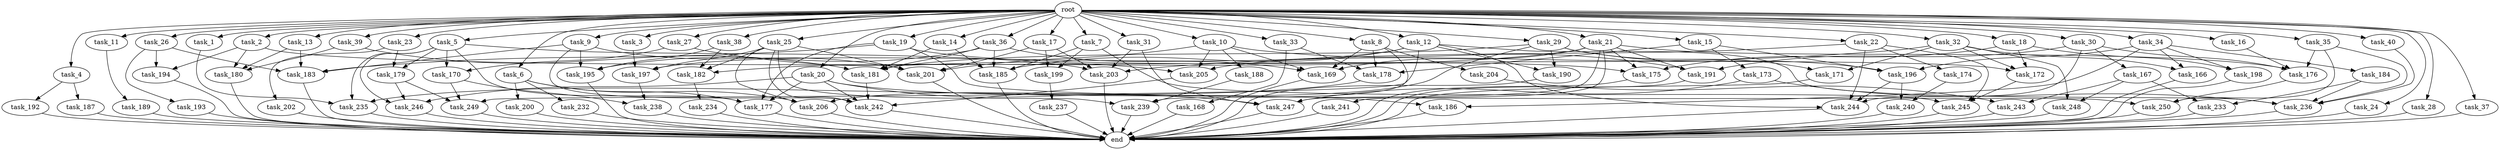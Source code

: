 digraph G {
  root [size="0.000000"];
  task_1 [size="2.048000"];
  task_2 [size="2.048000"];
  task_3 [size="2.048000"];
  task_4 [size="2.048000"];
  task_5 [size="2.048000"];
  task_6 [size="2.048000"];
  task_7 [size="2.048000"];
  task_8 [size="2.048000"];
  task_9 [size="2.048000"];
  task_10 [size="2.048000"];
  task_11 [size="2.048000"];
  task_12 [size="2.048000"];
  task_13 [size="2.048000"];
  task_14 [size="2.048000"];
  task_15 [size="2.048000"];
  task_16 [size="2.048000"];
  task_17 [size="2.048000"];
  task_18 [size="2.048000"];
  task_19 [size="2.048000"];
  task_20 [size="2.048000"];
  task_21 [size="2.048000"];
  task_22 [size="2.048000"];
  task_23 [size="2.048000"];
  task_24 [size="2.048000"];
  task_25 [size="2.048000"];
  task_26 [size="2.048000"];
  task_27 [size="2.048000"];
  task_28 [size="2.048000"];
  task_29 [size="2.048000"];
  task_30 [size="2.048000"];
  task_31 [size="2.048000"];
  task_32 [size="2.048000"];
  task_33 [size="2.048000"];
  task_34 [size="2.048000"];
  task_35 [size="2.048000"];
  task_36 [size="2.048000"];
  task_37 [size="2.048000"];
  task_38 [size="2.048000"];
  task_39 [size="2.048000"];
  task_40 [size="2.048000"];
  task_166 [size="549755813.888000"];
  task_167 [size="154618822.656000"];
  task_168 [size="841813590.016000"];
  task_169 [size="3779571220.480000"];
  task_170 [size="584115552.256000"];
  task_171 [size="893353197.568000"];
  task_172 [size="2508260900.864000"];
  task_173 [size="618475290.624000"];
  task_174 [size="1717986918.400000"];
  task_175 [size="1735166787.584000"];
  task_176 [size="2250562863.104000"];
  task_177 [size="2989297238.016000"];
  task_178 [size="1529008357.376000"];
  task_179 [size="858993459.200000"];
  task_180 [size="2388001816.576000"];
  task_181 [size="2920577761.280000"];
  task_182 [size="1941325217.792000"];
  task_183 [size="1769526525.952000"];
  task_184 [size="274877906.944000"];
  task_185 [size="3040836845.568000"];
  task_186 [size="1116691496.960000"];
  task_187 [size="1099511627.776000"];
  task_188 [size="1717986918.400000"];
  task_189 [size="618475290.624000"];
  task_190 [size="1236950581.248000"];
  task_191 [size="2147483648.000000"];
  task_192 [size="1099511627.776000"];
  task_193 [size="154618822.656000"];
  task_194 [size="1546188226.560000"];
  task_195 [size="3264175144.960000"];
  task_196 [size="1511828488.192000"];
  task_197 [size="1735166787.584000"];
  task_198 [size="1116691496.960000"];
  task_199 [size="1116691496.960000"];
  task_200 [size="1099511627.776000"];
  task_201 [size="2989297238.016000"];
  task_202 [size="429496729.600000"];
  task_203 [size="3264175144.960000"];
  task_204 [size="68719476.736000"];
  task_205 [size="3590592659.456000"];
  task_206 [size="1992864825.344000"];
  task_232 [size="1099511627.776000"];
  task_233 [size="1047972020.224000"];
  task_234 [size="154618822.656000"];
  task_235 [size="1889785610.240000"];
  task_236 [size="3195455668.224000"];
  task_237 [size="1391569403.904000"];
  task_238 [size="1941325217.792000"];
  task_239 [size="1735166787.584000"];
  task_240 [size="2559800508.416000"];
  task_241 [size="274877906.944000"];
  task_242 [size="2731599200.256000"];
  task_243 [size="498216206.336000"];
  task_244 [size="3332894621.696000"];
  task_245 [size="3384434229.248000"];
  task_246 [size="2113123909.632000"];
  task_247 [size="3264175144.960000"];
  task_248 [size="704374636.544000"];
  task_249 [size="2302102470.656000"];
  task_250 [size="1477468749.824000"];
  end [size="0.000000"];

  root -> task_1 [size="1.000000"];
  root -> task_2 [size="1.000000"];
  root -> task_3 [size="1.000000"];
  root -> task_4 [size="1.000000"];
  root -> task_5 [size="1.000000"];
  root -> task_6 [size="1.000000"];
  root -> task_7 [size="1.000000"];
  root -> task_8 [size="1.000000"];
  root -> task_9 [size="1.000000"];
  root -> task_10 [size="1.000000"];
  root -> task_11 [size="1.000000"];
  root -> task_12 [size="1.000000"];
  root -> task_13 [size="1.000000"];
  root -> task_14 [size="1.000000"];
  root -> task_15 [size="1.000000"];
  root -> task_16 [size="1.000000"];
  root -> task_17 [size="1.000000"];
  root -> task_18 [size="1.000000"];
  root -> task_19 [size="1.000000"];
  root -> task_20 [size="1.000000"];
  root -> task_21 [size="1.000000"];
  root -> task_22 [size="1.000000"];
  root -> task_23 [size="1.000000"];
  root -> task_24 [size="1.000000"];
  root -> task_25 [size="1.000000"];
  root -> task_26 [size="1.000000"];
  root -> task_27 [size="1.000000"];
  root -> task_28 [size="1.000000"];
  root -> task_29 [size="1.000000"];
  root -> task_30 [size="1.000000"];
  root -> task_31 [size="1.000000"];
  root -> task_32 [size="1.000000"];
  root -> task_33 [size="1.000000"];
  root -> task_34 [size="1.000000"];
  root -> task_35 [size="1.000000"];
  root -> task_36 [size="1.000000"];
  root -> task_37 [size="1.000000"];
  root -> task_38 [size="1.000000"];
  root -> task_39 [size="1.000000"];
  root -> task_40 [size="1.000000"];
  task_1 -> task_235 [size="33554432.000000"];
  task_2 -> task_172 [size="679477248.000000"];
  task_2 -> task_180 [size="679477248.000000"];
  task_2 -> task_194 [size="679477248.000000"];
  task_3 -> task_197 [size="411041792.000000"];
  task_4 -> task_187 [size="536870912.000000"];
  task_4 -> task_192 [size="536870912.000000"];
  task_5 -> task_170 [size="209715200.000000"];
  task_5 -> task_177 [size="209715200.000000"];
  task_5 -> task_179 [size="209715200.000000"];
  task_5 -> task_203 [size="209715200.000000"];
  task_5 -> task_235 [size="209715200.000000"];
  task_5 -> task_246 [size="209715200.000000"];
  task_6 -> task_177 [size="536870912.000000"];
  task_6 -> task_200 [size="536870912.000000"];
  task_6 -> task_206 [size="536870912.000000"];
  task_6 -> task_232 [size="536870912.000000"];
  task_7 -> task_185 [size="134217728.000000"];
  task_7 -> task_199 [size="134217728.000000"];
  task_7 -> task_245 [size="134217728.000000"];
  task_8 -> task_169 [size="33554432.000000"];
  task_8 -> task_178 [size="33554432.000000"];
  task_8 -> task_204 [size="33554432.000000"];
  task_8 -> task_239 [size="33554432.000000"];
  task_9 -> task_183 [size="75497472.000000"];
  task_9 -> task_195 [size="75497472.000000"];
  task_9 -> task_201 [size="75497472.000000"];
  task_9 -> task_242 [size="75497472.000000"];
  task_10 -> task_169 [size="838860800.000000"];
  task_10 -> task_188 [size="838860800.000000"];
  task_10 -> task_191 [size="838860800.000000"];
  task_10 -> task_201 [size="838860800.000000"];
  task_10 -> task_205 [size="838860800.000000"];
  task_11 -> task_189 [size="301989888.000000"];
  task_12 -> task_185 [size="301989888.000000"];
  task_12 -> task_190 [size="301989888.000000"];
  task_12 -> task_197 [size="301989888.000000"];
  task_12 -> task_236 [size="301989888.000000"];
  task_12 -> task_244 [size="301989888.000000"];
  task_12 -> task_249 [size="301989888.000000"];
  task_13 -> task_180 [size="411041792.000000"];
  task_13 -> task_183 [size="411041792.000000"];
  task_14 -> task_181 [size="209715200.000000"];
  task_14 -> task_185 [size="209715200.000000"];
  task_15 -> task_173 [size="301989888.000000"];
  task_15 -> task_178 [size="301989888.000000"];
  task_15 -> task_196 [size="301989888.000000"];
  task_16 -> task_176 [size="679477248.000000"];
  task_17 -> task_199 [size="411041792.000000"];
  task_17 -> task_201 [size="411041792.000000"];
  task_17 -> task_203 [size="411041792.000000"];
  task_18 -> task_172 [size="411041792.000000"];
  task_18 -> task_175 [size="411041792.000000"];
  task_18 -> task_198 [size="411041792.000000"];
  task_19 -> task_175 [size="301989888.000000"];
  task_19 -> task_177 [size="301989888.000000"];
  task_19 -> task_183 [size="301989888.000000"];
  task_19 -> task_250 [size="301989888.000000"];
  task_20 -> task_177 [size="411041792.000000"];
  task_20 -> task_186 [size="411041792.000000"];
  task_20 -> task_242 [size="411041792.000000"];
  task_20 -> task_246 [size="411041792.000000"];
  task_20 -> task_247 [size="411041792.000000"];
  task_21 -> task_169 [size="134217728.000000"];
  task_21 -> task_175 [size="134217728.000000"];
  task_21 -> task_176 [size="134217728.000000"];
  task_21 -> task_182 [size="134217728.000000"];
  task_21 -> task_191 [size="134217728.000000"];
  task_21 -> task_241 [size="134217728.000000"];
  task_21 -> task_247 [size="134217728.000000"];
  task_22 -> task_174 [size="838860800.000000"];
  task_22 -> task_205 [size="838860800.000000"];
  task_22 -> task_244 [size="838860800.000000"];
  task_22 -> task_245 [size="838860800.000000"];
  task_23 -> task_179 [size="209715200.000000"];
  task_23 -> task_202 [size="209715200.000000"];
  task_24 -> end [size="1.000000"];
  task_25 -> task_182 [size="134217728.000000"];
  task_25 -> task_197 [size="134217728.000000"];
  task_25 -> task_201 [size="134217728.000000"];
  task_25 -> task_206 [size="134217728.000000"];
  task_25 -> task_239 [size="134217728.000000"];
  task_25 -> task_242 [size="134217728.000000"];
  task_26 -> task_183 [size="75497472.000000"];
  task_26 -> task_193 [size="75497472.000000"];
  task_26 -> task_194 [size="75497472.000000"];
  task_27 -> task_170 [size="75497472.000000"];
  task_27 -> task_205 [size="75497472.000000"];
  task_28 -> end [size="1.000000"];
  task_29 -> task_171 [size="301989888.000000"];
  task_29 -> task_181 [size="301989888.000000"];
  task_29 -> task_190 [size="301989888.000000"];
  task_29 -> task_196 [size="301989888.000000"];
  task_29 -> task_206 [size="301989888.000000"];
  task_30 -> task_167 [size="75497472.000000"];
  task_30 -> task_176 [size="75497472.000000"];
  task_30 -> task_191 [size="75497472.000000"];
  task_30 -> task_244 [size="75497472.000000"];
  task_31 -> task_203 [size="838860800.000000"];
  task_31 -> task_247 [size="838860800.000000"];
  task_32 -> task_166 [size="134217728.000000"];
  task_32 -> task_171 [size="134217728.000000"];
  task_32 -> task_172 [size="134217728.000000"];
  task_32 -> task_203 [size="134217728.000000"];
  task_32 -> task_248 [size="134217728.000000"];
  task_33 -> task_168 [size="411041792.000000"];
  task_33 -> task_178 [size="411041792.000000"];
  task_34 -> task_166 [size="134217728.000000"];
  task_34 -> task_184 [size="134217728.000000"];
  task_34 -> task_186 [size="134217728.000000"];
  task_34 -> task_196 [size="134217728.000000"];
  task_34 -> task_198 [size="134217728.000000"];
  task_35 -> task_176 [size="209715200.000000"];
  task_35 -> task_236 [size="209715200.000000"];
  task_35 -> task_250 [size="209715200.000000"];
  task_36 -> task_169 [size="838860800.000000"];
  task_36 -> task_181 [size="838860800.000000"];
  task_36 -> task_185 [size="838860800.000000"];
  task_36 -> task_195 [size="838860800.000000"];
  task_37 -> end [size="1.000000"];
  task_38 -> task_182 [size="679477248.000000"];
  task_38 -> task_195 [size="679477248.000000"];
  task_39 -> task_180 [size="75497472.000000"];
  task_39 -> task_181 [size="75497472.000000"];
  task_40 -> task_236 [size="536870912.000000"];
  task_166 -> end [size="1.000000"];
  task_167 -> task_233 [size="209715200.000000"];
  task_167 -> task_243 [size="209715200.000000"];
  task_167 -> task_248 [size="209715200.000000"];
  task_168 -> end [size="1.000000"];
  task_169 -> end [size="1.000000"];
  task_170 -> task_238 [size="411041792.000000"];
  task_170 -> task_249 [size="411041792.000000"];
  task_171 -> end [size="1.000000"];
  task_172 -> task_245 [size="679477248.000000"];
  task_173 -> task_236 [size="209715200.000000"];
  task_173 -> task_247 [size="209715200.000000"];
  task_174 -> task_240 [size="838860800.000000"];
  task_175 -> end [size="1.000000"];
  task_176 -> task_250 [size="209715200.000000"];
  task_177 -> end [size="1.000000"];
  task_178 -> task_235 [size="679477248.000000"];
  task_179 -> task_246 [size="411041792.000000"];
  task_179 -> task_249 [size="411041792.000000"];
  task_180 -> end [size="1.000000"];
  task_181 -> task_242 [size="411041792.000000"];
  task_182 -> task_234 [size="75497472.000000"];
  task_183 -> end [size="1.000000"];
  task_184 -> task_233 [size="301989888.000000"];
  task_184 -> task_236 [size="301989888.000000"];
  task_185 -> end [size="1.000000"];
  task_186 -> end [size="1.000000"];
  task_187 -> end [size="1.000000"];
  task_188 -> task_239 [size="679477248.000000"];
  task_189 -> end [size="1.000000"];
  task_190 -> end [size="1.000000"];
  task_191 -> end [size="1.000000"];
  task_192 -> end [size="1.000000"];
  task_193 -> end [size="1.000000"];
  task_194 -> end [size="1.000000"];
  task_195 -> end [size="1.000000"];
  task_196 -> task_240 [size="411041792.000000"];
  task_196 -> task_244 [size="411041792.000000"];
  task_197 -> task_238 [size="536870912.000000"];
  task_198 -> end [size="1.000000"];
  task_199 -> task_237 [size="679477248.000000"];
  task_200 -> end [size="1.000000"];
  task_201 -> end [size="1.000000"];
  task_202 -> end [size="1.000000"];
  task_203 -> end [size="1.000000"];
  task_204 -> task_243 [size="33554432.000000"];
  task_205 -> task_242 [size="301989888.000000"];
  task_206 -> end [size="1.000000"];
  task_232 -> end [size="1.000000"];
  task_233 -> end [size="1.000000"];
  task_234 -> end [size="1.000000"];
  task_235 -> end [size="1.000000"];
  task_236 -> end [size="1.000000"];
  task_237 -> end [size="1.000000"];
  task_238 -> end [size="1.000000"];
  task_239 -> end [size="1.000000"];
  task_240 -> end [size="1.000000"];
  task_241 -> end [size="1.000000"];
  task_242 -> end [size="1.000000"];
  task_243 -> end [size="1.000000"];
  task_244 -> end [size="1.000000"];
  task_245 -> end [size="1.000000"];
  task_246 -> end [size="1.000000"];
  task_247 -> end [size="1.000000"];
  task_248 -> end [size="1.000000"];
  task_249 -> end [size="1.000000"];
  task_250 -> end [size="1.000000"];
}
